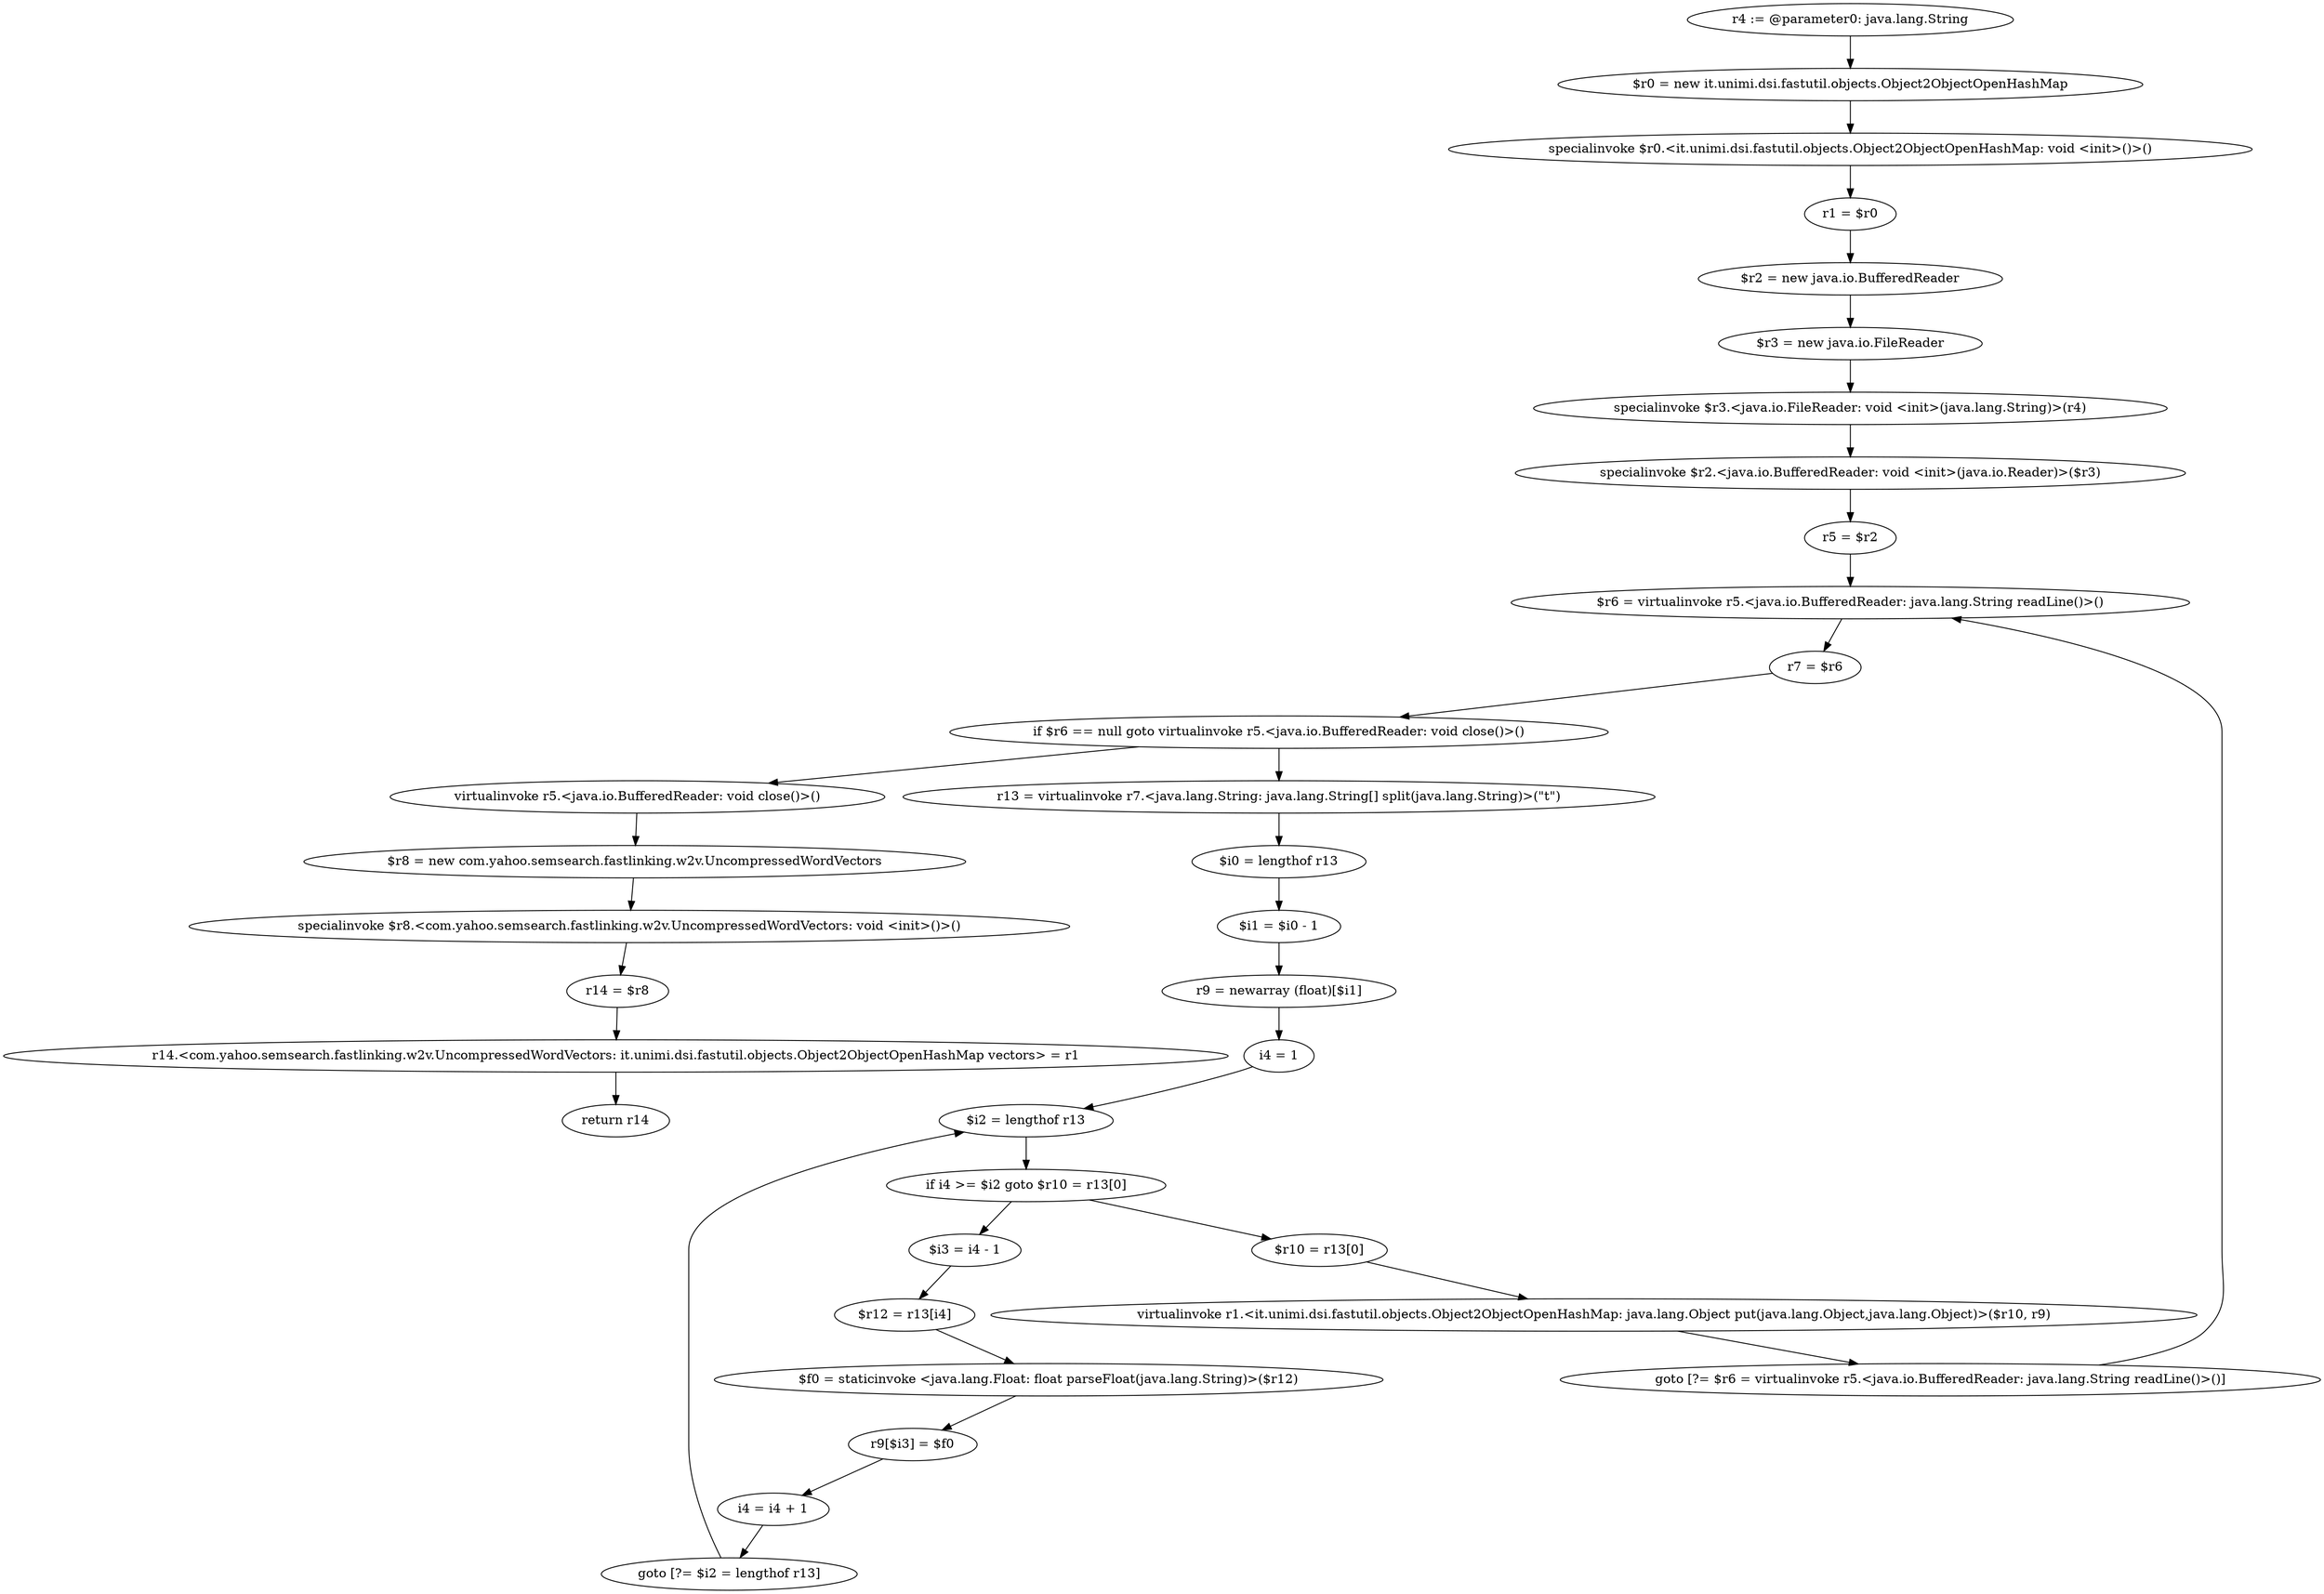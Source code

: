 digraph "unitGraph" {
    "r4 := @parameter0: java.lang.String"
    "$r0 = new it.unimi.dsi.fastutil.objects.Object2ObjectOpenHashMap"
    "specialinvoke $r0.<it.unimi.dsi.fastutil.objects.Object2ObjectOpenHashMap: void <init>()>()"
    "r1 = $r0"
    "$r2 = new java.io.BufferedReader"
    "$r3 = new java.io.FileReader"
    "specialinvoke $r3.<java.io.FileReader: void <init>(java.lang.String)>(r4)"
    "specialinvoke $r2.<java.io.BufferedReader: void <init>(java.io.Reader)>($r3)"
    "r5 = $r2"
    "$r6 = virtualinvoke r5.<java.io.BufferedReader: java.lang.String readLine()>()"
    "r7 = $r6"
    "if $r6 == null goto virtualinvoke r5.<java.io.BufferedReader: void close()>()"
    "r13 = virtualinvoke r7.<java.lang.String: java.lang.String[] split(java.lang.String)>(\"\t\")"
    "$i0 = lengthof r13"
    "$i1 = $i0 - 1"
    "r9 = newarray (float)[$i1]"
    "i4 = 1"
    "$i2 = lengthof r13"
    "if i4 >= $i2 goto $r10 = r13[0]"
    "$i3 = i4 - 1"
    "$r12 = r13[i4]"
    "$f0 = staticinvoke <java.lang.Float: float parseFloat(java.lang.String)>($r12)"
    "r9[$i3] = $f0"
    "i4 = i4 + 1"
    "goto [?= $i2 = lengthof r13]"
    "$r10 = r13[0]"
    "virtualinvoke r1.<it.unimi.dsi.fastutil.objects.Object2ObjectOpenHashMap: java.lang.Object put(java.lang.Object,java.lang.Object)>($r10, r9)"
    "goto [?= $r6 = virtualinvoke r5.<java.io.BufferedReader: java.lang.String readLine()>()]"
    "virtualinvoke r5.<java.io.BufferedReader: void close()>()"
    "$r8 = new com.yahoo.semsearch.fastlinking.w2v.UncompressedWordVectors"
    "specialinvoke $r8.<com.yahoo.semsearch.fastlinking.w2v.UncompressedWordVectors: void <init>()>()"
    "r14 = $r8"
    "r14.<com.yahoo.semsearch.fastlinking.w2v.UncompressedWordVectors: it.unimi.dsi.fastutil.objects.Object2ObjectOpenHashMap vectors> = r1"
    "return r14"
    "r4 := @parameter0: java.lang.String"->"$r0 = new it.unimi.dsi.fastutil.objects.Object2ObjectOpenHashMap";
    "$r0 = new it.unimi.dsi.fastutil.objects.Object2ObjectOpenHashMap"->"specialinvoke $r0.<it.unimi.dsi.fastutil.objects.Object2ObjectOpenHashMap: void <init>()>()";
    "specialinvoke $r0.<it.unimi.dsi.fastutil.objects.Object2ObjectOpenHashMap: void <init>()>()"->"r1 = $r0";
    "r1 = $r0"->"$r2 = new java.io.BufferedReader";
    "$r2 = new java.io.BufferedReader"->"$r3 = new java.io.FileReader";
    "$r3 = new java.io.FileReader"->"specialinvoke $r3.<java.io.FileReader: void <init>(java.lang.String)>(r4)";
    "specialinvoke $r3.<java.io.FileReader: void <init>(java.lang.String)>(r4)"->"specialinvoke $r2.<java.io.BufferedReader: void <init>(java.io.Reader)>($r3)";
    "specialinvoke $r2.<java.io.BufferedReader: void <init>(java.io.Reader)>($r3)"->"r5 = $r2";
    "r5 = $r2"->"$r6 = virtualinvoke r5.<java.io.BufferedReader: java.lang.String readLine()>()";
    "$r6 = virtualinvoke r5.<java.io.BufferedReader: java.lang.String readLine()>()"->"r7 = $r6";
    "r7 = $r6"->"if $r6 == null goto virtualinvoke r5.<java.io.BufferedReader: void close()>()";
    "if $r6 == null goto virtualinvoke r5.<java.io.BufferedReader: void close()>()"->"r13 = virtualinvoke r7.<java.lang.String: java.lang.String[] split(java.lang.String)>(\"\t\")";
    "if $r6 == null goto virtualinvoke r5.<java.io.BufferedReader: void close()>()"->"virtualinvoke r5.<java.io.BufferedReader: void close()>()";
    "r13 = virtualinvoke r7.<java.lang.String: java.lang.String[] split(java.lang.String)>(\"\t\")"->"$i0 = lengthof r13";
    "$i0 = lengthof r13"->"$i1 = $i0 - 1";
    "$i1 = $i0 - 1"->"r9 = newarray (float)[$i1]";
    "r9 = newarray (float)[$i1]"->"i4 = 1";
    "i4 = 1"->"$i2 = lengthof r13";
    "$i2 = lengthof r13"->"if i4 >= $i2 goto $r10 = r13[0]";
    "if i4 >= $i2 goto $r10 = r13[0]"->"$i3 = i4 - 1";
    "if i4 >= $i2 goto $r10 = r13[0]"->"$r10 = r13[0]";
    "$i3 = i4 - 1"->"$r12 = r13[i4]";
    "$r12 = r13[i4]"->"$f0 = staticinvoke <java.lang.Float: float parseFloat(java.lang.String)>($r12)";
    "$f0 = staticinvoke <java.lang.Float: float parseFloat(java.lang.String)>($r12)"->"r9[$i3] = $f0";
    "r9[$i3] = $f0"->"i4 = i4 + 1";
    "i4 = i4 + 1"->"goto [?= $i2 = lengthof r13]";
    "goto [?= $i2 = lengthof r13]"->"$i2 = lengthof r13";
    "$r10 = r13[0]"->"virtualinvoke r1.<it.unimi.dsi.fastutil.objects.Object2ObjectOpenHashMap: java.lang.Object put(java.lang.Object,java.lang.Object)>($r10, r9)";
    "virtualinvoke r1.<it.unimi.dsi.fastutil.objects.Object2ObjectOpenHashMap: java.lang.Object put(java.lang.Object,java.lang.Object)>($r10, r9)"->"goto [?= $r6 = virtualinvoke r5.<java.io.BufferedReader: java.lang.String readLine()>()]";
    "goto [?= $r6 = virtualinvoke r5.<java.io.BufferedReader: java.lang.String readLine()>()]"->"$r6 = virtualinvoke r5.<java.io.BufferedReader: java.lang.String readLine()>()";
    "virtualinvoke r5.<java.io.BufferedReader: void close()>()"->"$r8 = new com.yahoo.semsearch.fastlinking.w2v.UncompressedWordVectors";
    "$r8 = new com.yahoo.semsearch.fastlinking.w2v.UncompressedWordVectors"->"specialinvoke $r8.<com.yahoo.semsearch.fastlinking.w2v.UncompressedWordVectors: void <init>()>()";
    "specialinvoke $r8.<com.yahoo.semsearch.fastlinking.w2v.UncompressedWordVectors: void <init>()>()"->"r14 = $r8";
    "r14 = $r8"->"r14.<com.yahoo.semsearch.fastlinking.w2v.UncompressedWordVectors: it.unimi.dsi.fastutil.objects.Object2ObjectOpenHashMap vectors> = r1";
    "r14.<com.yahoo.semsearch.fastlinking.w2v.UncompressedWordVectors: it.unimi.dsi.fastutil.objects.Object2ObjectOpenHashMap vectors> = r1"->"return r14";
}
